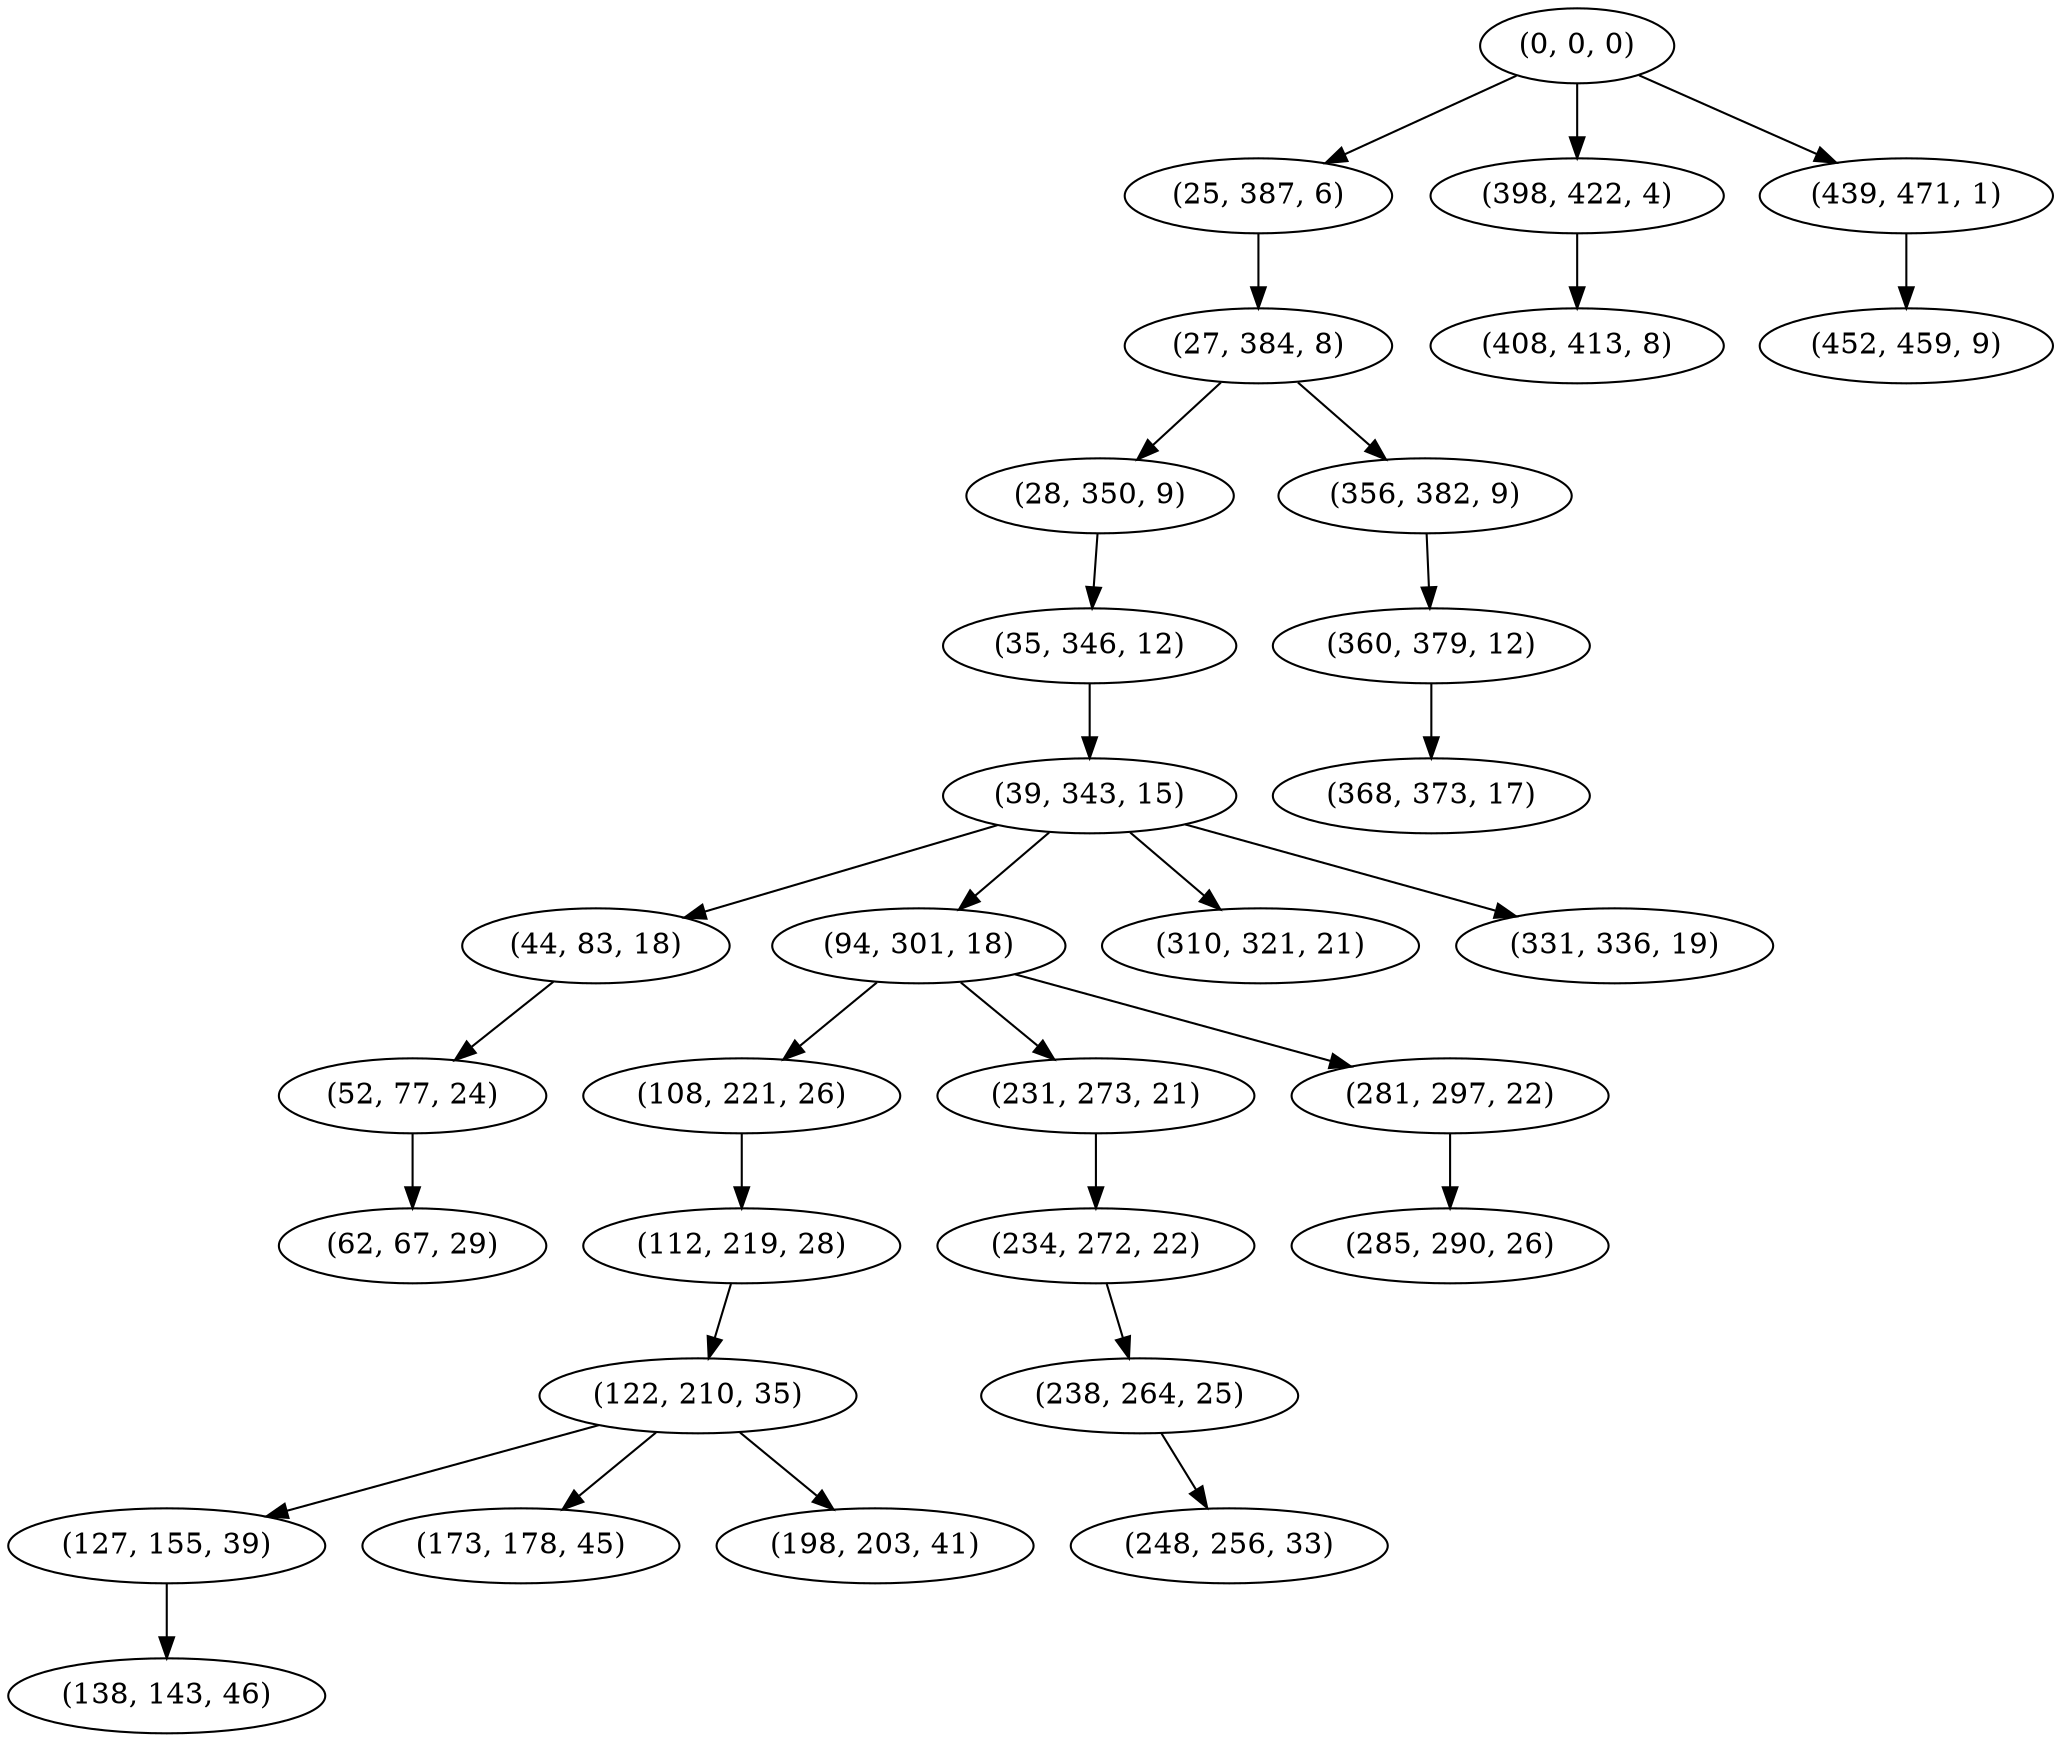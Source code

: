 digraph tree {
    "(0, 0, 0)";
    "(25, 387, 6)";
    "(27, 384, 8)";
    "(28, 350, 9)";
    "(35, 346, 12)";
    "(39, 343, 15)";
    "(44, 83, 18)";
    "(52, 77, 24)";
    "(62, 67, 29)";
    "(94, 301, 18)";
    "(108, 221, 26)";
    "(112, 219, 28)";
    "(122, 210, 35)";
    "(127, 155, 39)";
    "(138, 143, 46)";
    "(173, 178, 45)";
    "(198, 203, 41)";
    "(231, 273, 21)";
    "(234, 272, 22)";
    "(238, 264, 25)";
    "(248, 256, 33)";
    "(281, 297, 22)";
    "(285, 290, 26)";
    "(310, 321, 21)";
    "(331, 336, 19)";
    "(356, 382, 9)";
    "(360, 379, 12)";
    "(368, 373, 17)";
    "(398, 422, 4)";
    "(408, 413, 8)";
    "(439, 471, 1)";
    "(452, 459, 9)";
    "(0, 0, 0)" -> "(25, 387, 6)";
    "(0, 0, 0)" -> "(398, 422, 4)";
    "(0, 0, 0)" -> "(439, 471, 1)";
    "(25, 387, 6)" -> "(27, 384, 8)";
    "(27, 384, 8)" -> "(28, 350, 9)";
    "(27, 384, 8)" -> "(356, 382, 9)";
    "(28, 350, 9)" -> "(35, 346, 12)";
    "(35, 346, 12)" -> "(39, 343, 15)";
    "(39, 343, 15)" -> "(44, 83, 18)";
    "(39, 343, 15)" -> "(94, 301, 18)";
    "(39, 343, 15)" -> "(310, 321, 21)";
    "(39, 343, 15)" -> "(331, 336, 19)";
    "(44, 83, 18)" -> "(52, 77, 24)";
    "(52, 77, 24)" -> "(62, 67, 29)";
    "(94, 301, 18)" -> "(108, 221, 26)";
    "(94, 301, 18)" -> "(231, 273, 21)";
    "(94, 301, 18)" -> "(281, 297, 22)";
    "(108, 221, 26)" -> "(112, 219, 28)";
    "(112, 219, 28)" -> "(122, 210, 35)";
    "(122, 210, 35)" -> "(127, 155, 39)";
    "(122, 210, 35)" -> "(173, 178, 45)";
    "(122, 210, 35)" -> "(198, 203, 41)";
    "(127, 155, 39)" -> "(138, 143, 46)";
    "(231, 273, 21)" -> "(234, 272, 22)";
    "(234, 272, 22)" -> "(238, 264, 25)";
    "(238, 264, 25)" -> "(248, 256, 33)";
    "(281, 297, 22)" -> "(285, 290, 26)";
    "(356, 382, 9)" -> "(360, 379, 12)";
    "(360, 379, 12)" -> "(368, 373, 17)";
    "(398, 422, 4)" -> "(408, 413, 8)";
    "(439, 471, 1)" -> "(452, 459, 9)";
}
